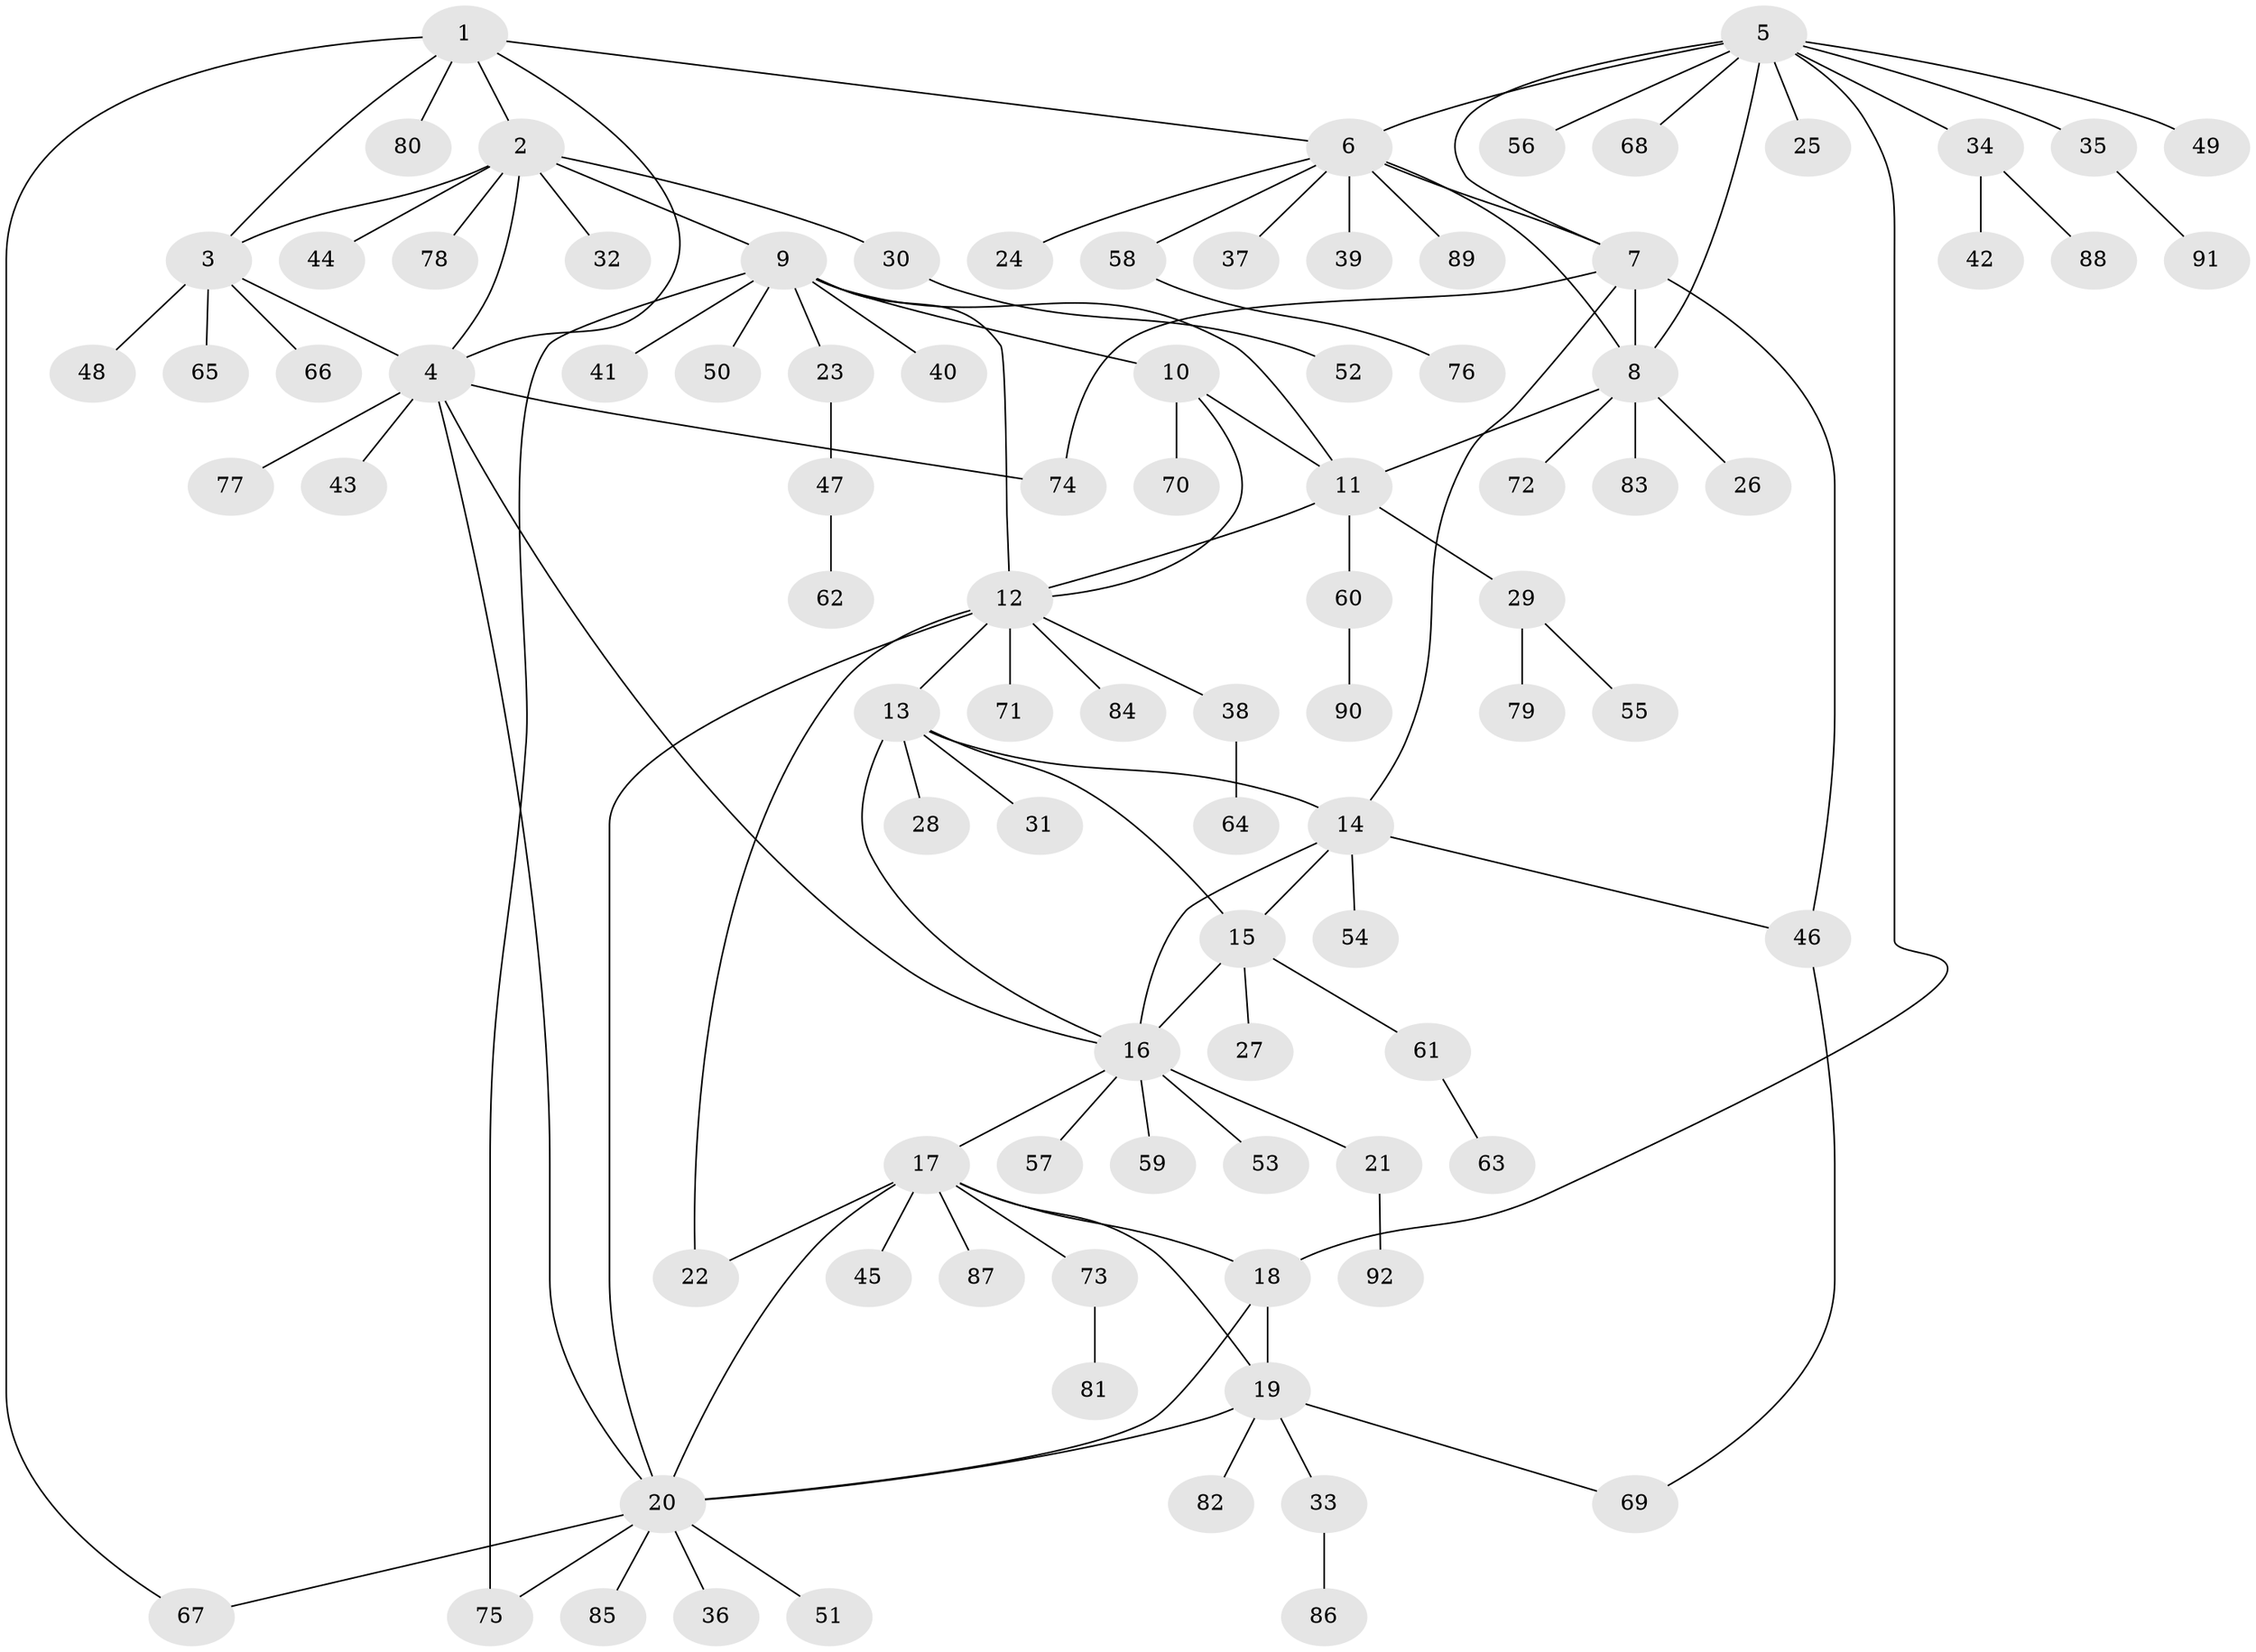 // coarse degree distribution, {4: 0.05357142857142857, 1: 0.5178571428571429, 8: 0.07142857142857142, 7: 0.05357142857142857, 2: 0.10714285714285714, 5: 0.08928571428571429, 6: 0.05357142857142857, 9: 0.017857142857142856, 3: 0.03571428571428571}
// Generated by graph-tools (version 1.1) at 2025/37/03/04/25 23:37:45]
// undirected, 92 vertices, 118 edges
graph export_dot {
  node [color=gray90,style=filled];
  1;
  2;
  3;
  4;
  5;
  6;
  7;
  8;
  9;
  10;
  11;
  12;
  13;
  14;
  15;
  16;
  17;
  18;
  19;
  20;
  21;
  22;
  23;
  24;
  25;
  26;
  27;
  28;
  29;
  30;
  31;
  32;
  33;
  34;
  35;
  36;
  37;
  38;
  39;
  40;
  41;
  42;
  43;
  44;
  45;
  46;
  47;
  48;
  49;
  50;
  51;
  52;
  53;
  54;
  55;
  56;
  57;
  58;
  59;
  60;
  61;
  62;
  63;
  64;
  65;
  66;
  67;
  68;
  69;
  70;
  71;
  72;
  73;
  74;
  75;
  76;
  77;
  78;
  79;
  80;
  81;
  82;
  83;
  84;
  85;
  86;
  87;
  88;
  89;
  90;
  91;
  92;
  1 -- 2;
  1 -- 3;
  1 -- 4;
  1 -- 6;
  1 -- 67;
  1 -- 80;
  2 -- 3;
  2 -- 4;
  2 -- 9;
  2 -- 30;
  2 -- 32;
  2 -- 44;
  2 -- 78;
  3 -- 4;
  3 -- 48;
  3 -- 65;
  3 -- 66;
  4 -- 16;
  4 -- 20;
  4 -- 43;
  4 -- 74;
  4 -- 77;
  5 -- 6;
  5 -- 7;
  5 -- 8;
  5 -- 18;
  5 -- 25;
  5 -- 34;
  5 -- 35;
  5 -- 49;
  5 -- 56;
  5 -- 68;
  6 -- 7;
  6 -- 8;
  6 -- 24;
  6 -- 37;
  6 -- 39;
  6 -- 58;
  6 -- 89;
  7 -- 8;
  7 -- 14;
  7 -- 46;
  7 -- 74;
  8 -- 11;
  8 -- 26;
  8 -- 72;
  8 -- 83;
  9 -- 10;
  9 -- 11;
  9 -- 12;
  9 -- 23;
  9 -- 40;
  9 -- 41;
  9 -- 50;
  9 -- 75;
  10 -- 11;
  10 -- 12;
  10 -- 70;
  11 -- 12;
  11 -- 29;
  11 -- 60;
  12 -- 13;
  12 -- 20;
  12 -- 22;
  12 -- 38;
  12 -- 71;
  12 -- 84;
  13 -- 14;
  13 -- 15;
  13 -- 16;
  13 -- 28;
  13 -- 31;
  14 -- 15;
  14 -- 16;
  14 -- 46;
  14 -- 54;
  15 -- 16;
  15 -- 27;
  15 -- 61;
  16 -- 17;
  16 -- 21;
  16 -- 53;
  16 -- 57;
  16 -- 59;
  17 -- 18;
  17 -- 19;
  17 -- 20;
  17 -- 22;
  17 -- 45;
  17 -- 73;
  17 -- 87;
  18 -- 19;
  18 -- 20;
  19 -- 20;
  19 -- 33;
  19 -- 69;
  19 -- 82;
  20 -- 36;
  20 -- 51;
  20 -- 67;
  20 -- 75;
  20 -- 85;
  21 -- 92;
  23 -- 47;
  29 -- 55;
  29 -- 79;
  30 -- 52;
  33 -- 86;
  34 -- 42;
  34 -- 88;
  35 -- 91;
  38 -- 64;
  46 -- 69;
  47 -- 62;
  58 -- 76;
  60 -- 90;
  61 -- 63;
  73 -- 81;
}
